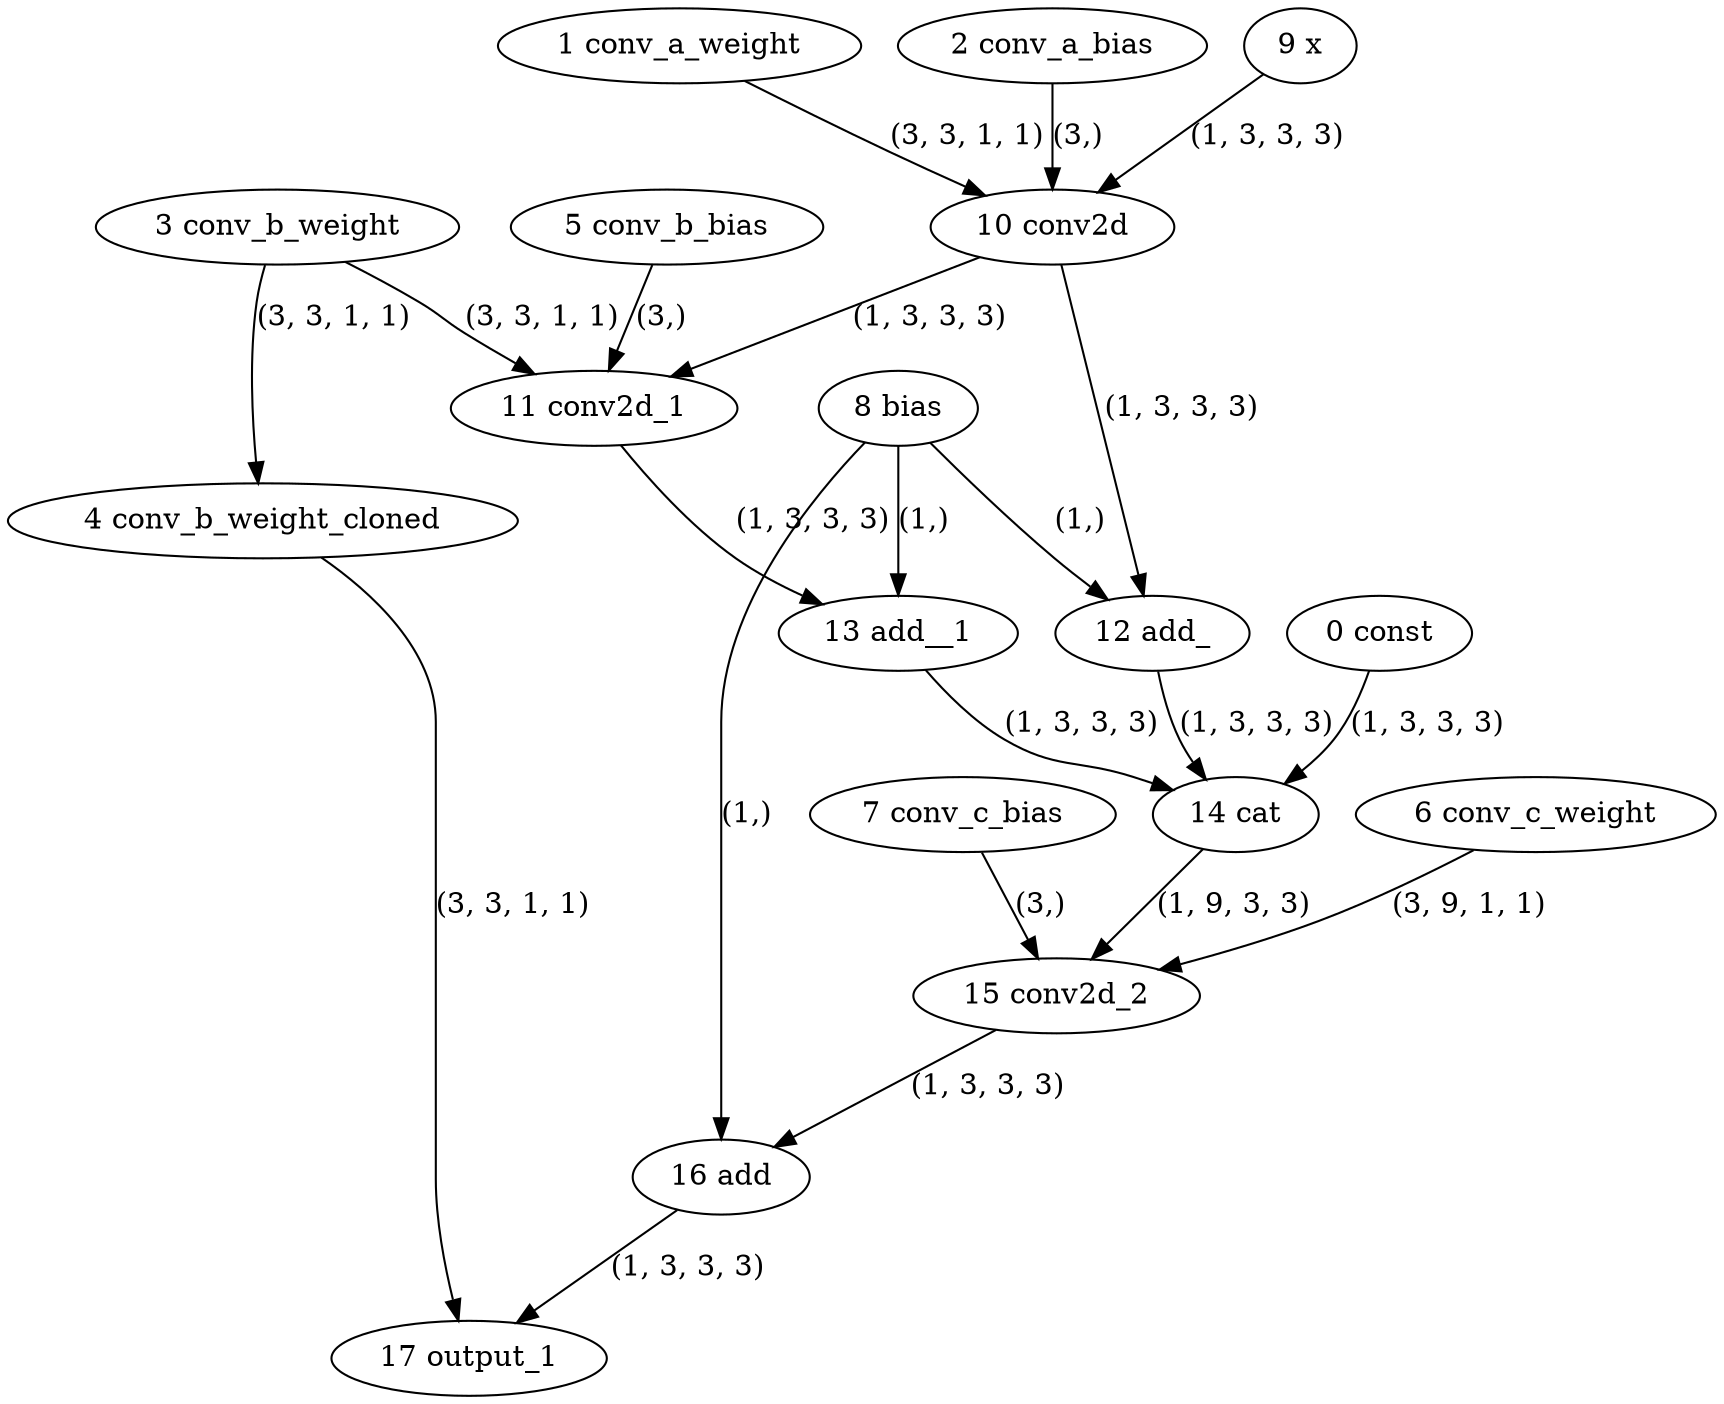 strict digraph  {
"0 const" [id=0, type=get_attr];
"1 conv_a_weight" [id=1, type=get_attr];
"2 conv_a_bias" [id=2, type=get_attr];
"3 conv_b_weight" [id=3, type=get_attr];
"4 conv_b_weight_cloned" [id=4, type=clone];
"5 conv_b_bias" [id=5, type=get_attr];
"6 conv_c_weight" [id=6, type=get_attr];
"7 conv_c_bias" [id=7, type=get_attr];
"8 bias" [id=8, type=get_attr];
"9 x" [id=9, type=input];
"10 conv2d" [id=10, type=conv2d];
"11 conv2d_1" [id=11, type=conv2d];
"12 add_" [id=12, type=add_];
"13 add__1" [id=13, type=add_];
"14 cat" [id=14, type=cat];
"15 conv2d_2" [id=15, type=conv2d];
"16 add" [id=16, type=add];
"17 output_1" [id=17, type=output];
"0 const" -> "14 cat"  [label="(1, 3, 3, 3)", style=solid];
"1 conv_a_weight" -> "10 conv2d"  [label="(3, 3, 1, 1)", style=solid];
"2 conv_a_bias" -> "10 conv2d"  [label="(3,)", style=solid];
"3 conv_b_weight" -> "4 conv_b_weight_cloned"  [label="(3, 3, 1, 1)", style=solid];
"3 conv_b_weight" -> "11 conv2d_1"  [label="(3, 3, 1, 1)", style=solid];
"4 conv_b_weight_cloned" -> "17 output_1"  [label="(3, 3, 1, 1)", style=solid];
"5 conv_b_bias" -> "11 conv2d_1"  [label="(3,)", style=solid];
"6 conv_c_weight" -> "15 conv2d_2"  [label="(3, 9, 1, 1)", style=solid];
"7 conv_c_bias" -> "15 conv2d_2"  [label="(3,)", style=solid];
"8 bias" -> "12 add_"  [label="(1,)", style=solid];
"8 bias" -> "13 add__1"  [label="(1,)", style=solid];
"8 bias" -> "16 add"  [label="(1,)", style=solid];
"9 x" -> "10 conv2d"  [label="(1, 3, 3, 3)", style=solid];
"10 conv2d" -> "11 conv2d_1"  [label="(1, 3, 3, 3)", style=solid];
"10 conv2d" -> "12 add_"  [label="(1, 3, 3, 3)", style=solid];
"11 conv2d_1" -> "13 add__1"  [label="(1, 3, 3, 3)", style=solid];
"12 add_" -> "14 cat"  [label="(1, 3, 3, 3)", style=solid];
"13 add__1" -> "14 cat"  [label="(1, 3, 3, 3)", style=solid];
"14 cat" -> "15 conv2d_2"  [label="(1, 9, 3, 3)", style=solid];
"15 conv2d_2" -> "16 add"  [label="(1, 3, 3, 3)", style=solid];
"16 add" -> "17 output_1"  [label="(1, 3, 3, 3)", style=solid];
}
